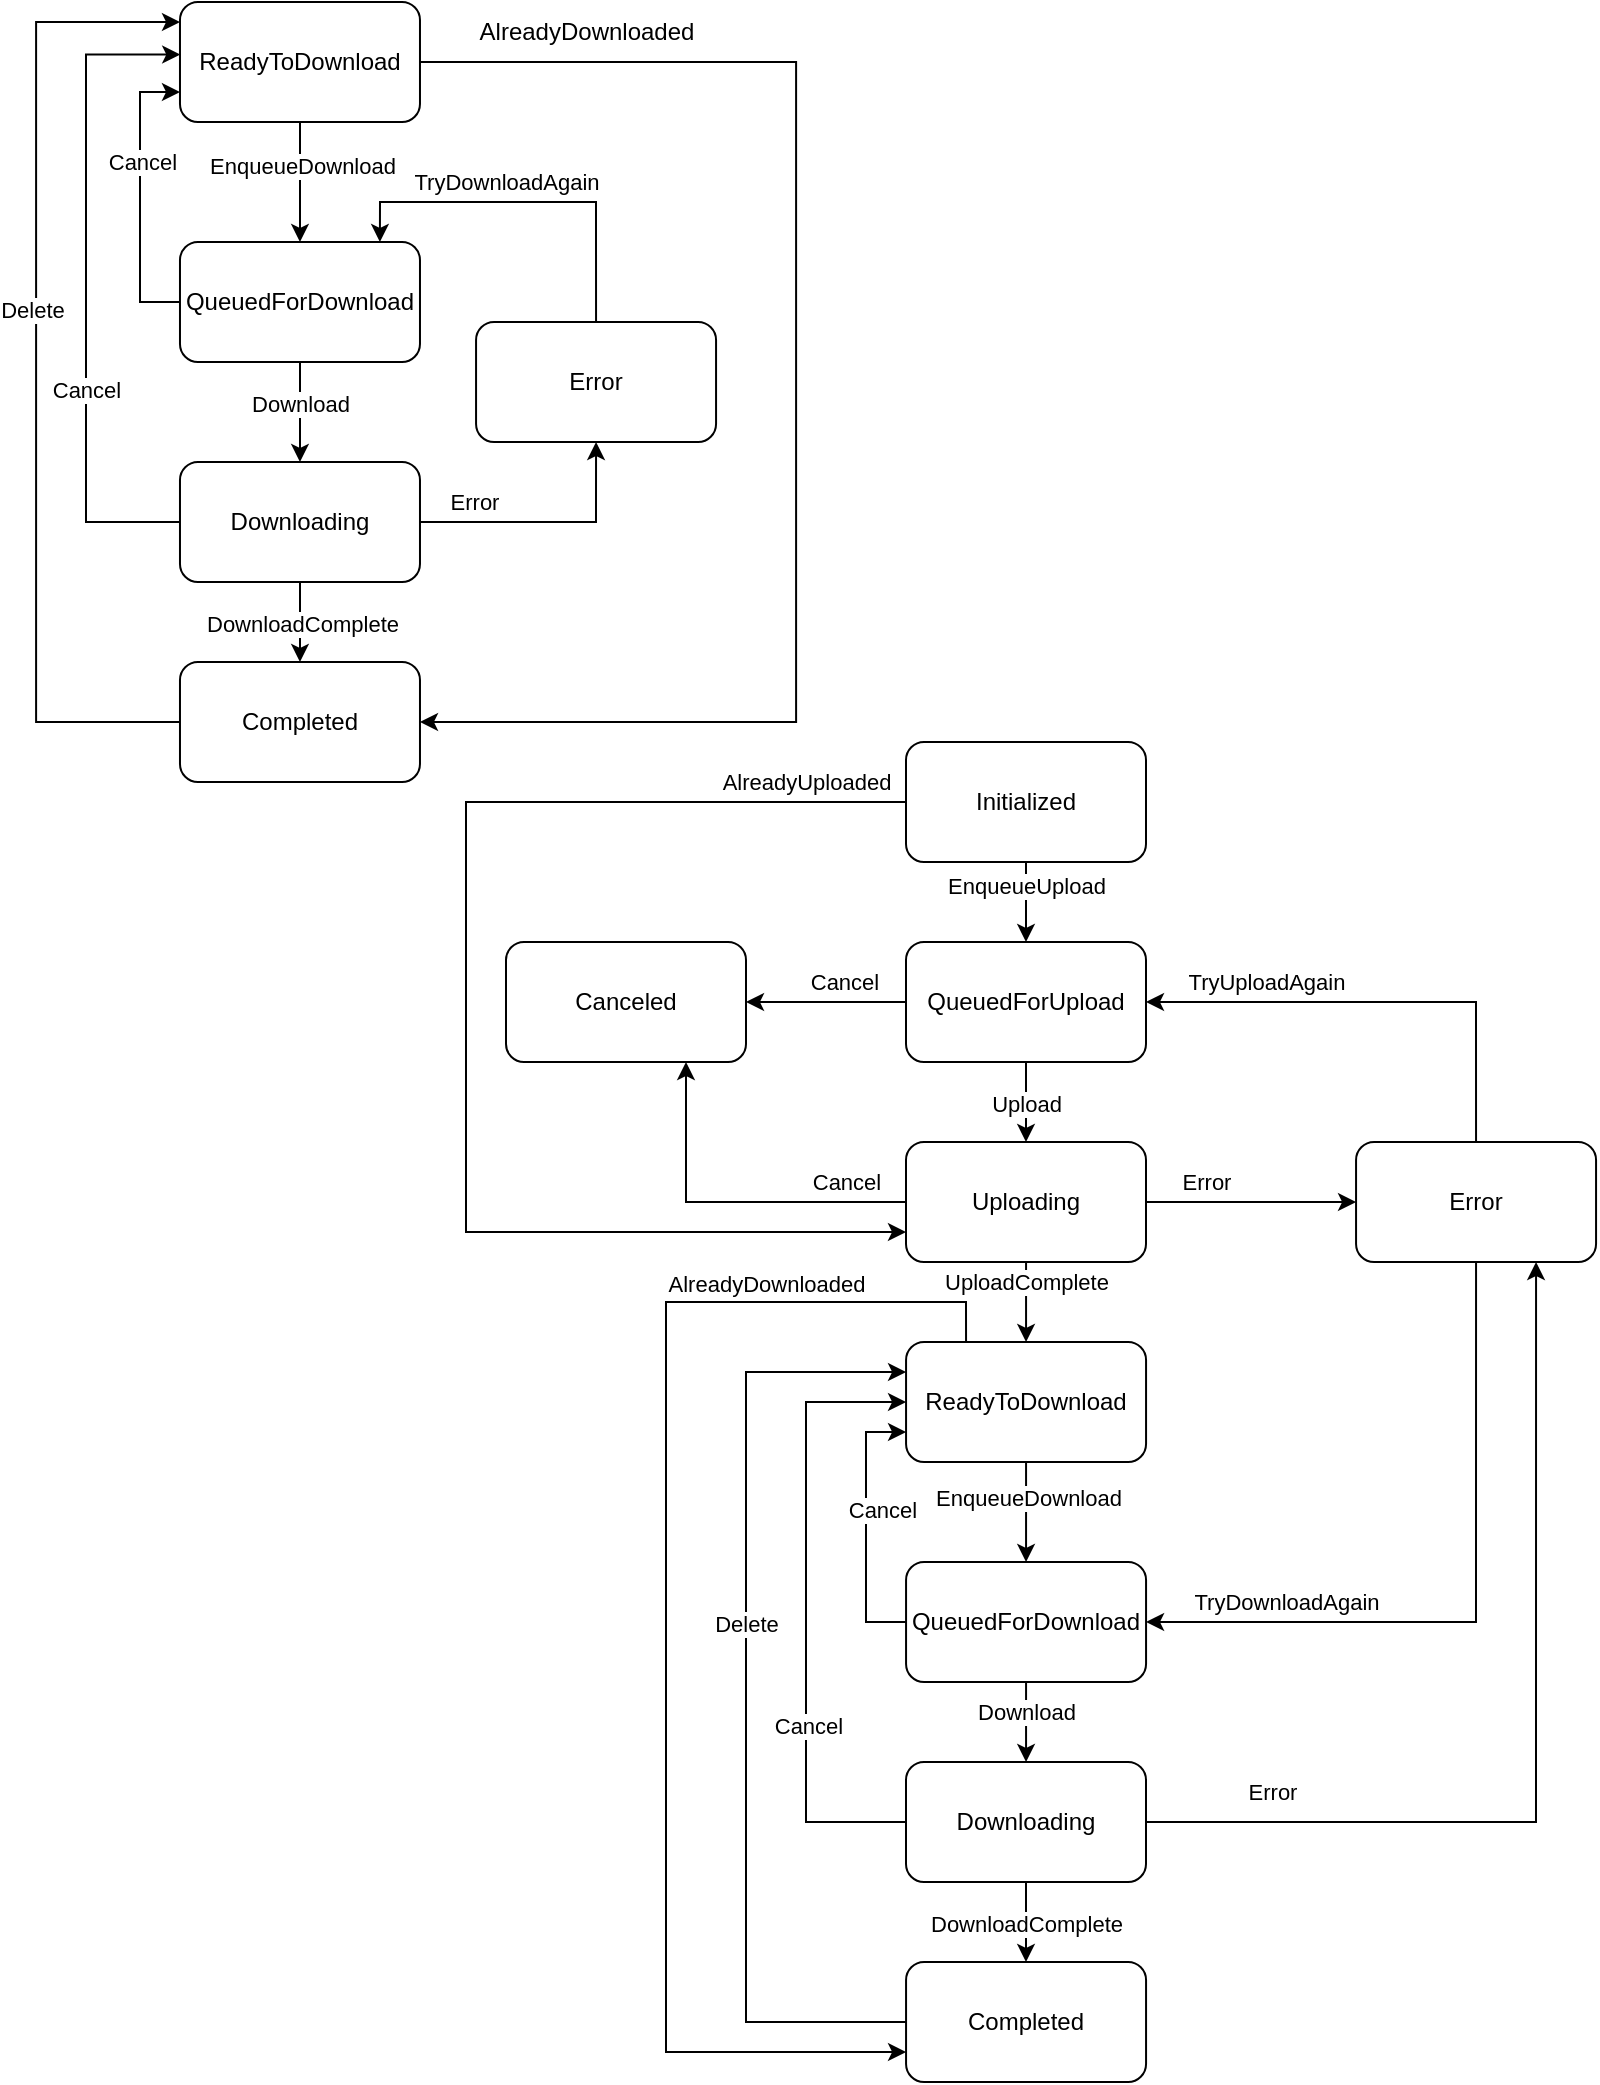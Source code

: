 <mxfile version="20.5.1" type="github">
  <diagram id="32U8eM802ad70G1T83tJ" name="Page-1">
    <mxGraphModel dx="992" dy="1885" grid="1" gridSize="10" guides="1" tooltips="1" connect="1" arrows="1" fold="1" page="1" pageScale="1" pageWidth="850" pageHeight="1100" math="0" shadow="0">
      <root>
        <mxCell id="0" />
        <mxCell id="1" parent="0" />
        <mxCell id="GUVT5bT9iIzlpzMXZ2RR-25" value="Inbound" parent="0" />
        <mxCell id="GUVT5bT9iIzlpzMXZ2RR-27" value="" style="edgeStyle=orthogonalEdgeStyle;rounded=0;orthogonalLoop=1;jettySize=auto;html=1;" parent="GUVT5bT9iIzlpzMXZ2RR-25" source="GUVT5bT9iIzlpzMXZ2RR-29" target="GUVT5bT9iIzlpzMXZ2RR-34" edge="1">
          <mxGeometry relative="1" as="geometry" />
        </mxCell>
        <mxCell id="GUVT5bT9iIzlpzMXZ2RR-28" value="EnqueueDownload" style="edgeLabel;html=1;align=center;verticalAlign=middle;resizable=0;points=[];" parent="GUVT5bT9iIzlpzMXZ2RR-27" vertex="1" connectable="0">
          <mxGeometry x="-0.29" y="1" relative="1" as="geometry">
            <mxPoint as="offset" />
          </mxGeometry>
        </mxCell>
        <mxCell id="GUVT5bT9iIzlpzMXZ2RR-78" style="edgeStyle=orthogonalEdgeStyle;rounded=0;orthogonalLoop=1;jettySize=auto;html=1;exitX=1;exitY=0.5;exitDx=0;exitDy=0;entryX=1;entryY=0.5;entryDx=0;entryDy=0;" parent="GUVT5bT9iIzlpzMXZ2RR-25" source="GUVT5bT9iIzlpzMXZ2RR-29" target="GUVT5bT9iIzlpzMXZ2RR-42" edge="1">
          <mxGeometry relative="1" as="geometry">
            <Array as="points">
              <mxPoint x="425.03" y="70" />
              <mxPoint x="425.03" y="400" />
            </Array>
          </mxGeometry>
        </mxCell>
        <mxCell id="GUVT5bT9iIzlpzMXZ2RR-29" value="ReadyToDownload" style="rounded=1;whiteSpace=wrap;html=1;" parent="GUVT5bT9iIzlpzMXZ2RR-25" vertex="1">
          <mxGeometry x="116.99" y="40" width="120" height="60" as="geometry" />
        </mxCell>
        <mxCell id="GUVT5bT9iIzlpzMXZ2RR-30" value="" style="edgeStyle=orthogonalEdgeStyle;rounded=0;orthogonalLoop=1;jettySize=auto;html=1;" parent="GUVT5bT9iIzlpzMXZ2RR-25" source="GUVT5bT9iIzlpzMXZ2RR-34" target="GUVT5bT9iIzlpzMXZ2RR-39" edge="1">
          <mxGeometry relative="1" as="geometry" />
        </mxCell>
        <mxCell id="GUVT5bT9iIzlpzMXZ2RR-31" value="Download" style="edgeLabel;html=1;align=center;verticalAlign=middle;resizable=0;points=[];" parent="GUVT5bT9iIzlpzMXZ2RR-30" vertex="1" connectable="0">
          <mxGeometry x="0.272" y="1" relative="1" as="geometry">
            <mxPoint x="-1" y="-11" as="offset" />
          </mxGeometry>
        </mxCell>
        <mxCell id="wKQMWwQcLif5Yqx3bAVA-6" style="edgeStyle=orthogonalEdgeStyle;rounded=0;orthogonalLoop=1;jettySize=auto;html=1;exitX=0;exitY=0.5;exitDx=0;exitDy=0;entryX=0;entryY=0.75;entryDx=0;entryDy=0;" edge="1" parent="GUVT5bT9iIzlpzMXZ2RR-25" source="GUVT5bT9iIzlpzMXZ2RR-34" target="GUVT5bT9iIzlpzMXZ2RR-29">
          <mxGeometry relative="1" as="geometry" />
        </mxCell>
        <mxCell id="wKQMWwQcLif5Yqx3bAVA-9" value="Cancel" style="edgeLabel;html=1;align=center;verticalAlign=middle;resizable=0;points=[];" vertex="1" connectable="0" parent="wKQMWwQcLif5Yqx3bAVA-6">
          <mxGeometry x="0.246" y="-1" relative="1" as="geometry">
            <mxPoint as="offset" />
          </mxGeometry>
        </mxCell>
        <mxCell id="GUVT5bT9iIzlpzMXZ2RR-34" value="QueuedForDownload" style="rounded=1;whiteSpace=wrap;html=1;" parent="GUVT5bT9iIzlpzMXZ2RR-25" vertex="1">
          <mxGeometry x="116.99" y="160" width="120" height="60" as="geometry" />
        </mxCell>
        <mxCell id="GUVT5bT9iIzlpzMXZ2RR-35" value="" style="edgeStyle=orthogonalEdgeStyle;rounded=0;orthogonalLoop=1;jettySize=auto;html=1;" parent="GUVT5bT9iIzlpzMXZ2RR-25" source="GUVT5bT9iIzlpzMXZ2RR-39" target="GUVT5bT9iIzlpzMXZ2RR-42" edge="1">
          <mxGeometry relative="1" as="geometry" />
        </mxCell>
        <mxCell id="GUVT5bT9iIzlpzMXZ2RR-36" value="DownloadComplete" style="edgeLabel;html=1;align=center;verticalAlign=middle;resizable=0;points=[];" parent="GUVT5bT9iIzlpzMXZ2RR-35" vertex="1" connectable="0">
          <mxGeometry x="0.231" y="1" relative="1" as="geometry">
            <mxPoint y="-4" as="offset" />
          </mxGeometry>
        </mxCell>
        <mxCell id="GUVT5bT9iIzlpzMXZ2RR-37" style="edgeStyle=orthogonalEdgeStyle;rounded=0;orthogonalLoop=1;jettySize=auto;html=1;exitX=1;exitY=0.5;exitDx=0;exitDy=0;entryX=0.5;entryY=1;entryDx=0;entryDy=0;" parent="GUVT5bT9iIzlpzMXZ2RR-25" source="GUVT5bT9iIzlpzMXZ2RR-39" target="GUVT5bT9iIzlpzMXZ2RR-45" edge="1">
          <mxGeometry relative="1" as="geometry" />
        </mxCell>
        <mxCell id="GUVT5bT9iIzlpzMXZ2RR-38" value="Error" style="edgeLabel;html=1;align=center;verticalAlign=middle;resizable=0;points=[];" parent="GUVT5bT9iIzlpzMXZ2RR-37" vertex="1" connectable="0">
          <mxGeometry x="-0.152" y="1" relative="1" as="geometry">
            <mxPoint x="-28" y="-9" as="offset" />
          </mxGeometry>
        </mxCell>
        <mxCell id="wKQMWwQcLif5Yqx3bAVA-7" style="edgeStyle=orthogonalEdgeStyle;rounded=0;orthogonalLoop=1;jettySize=auto;html=1;exitX=0;exitY=0.5;exitDx=0;exitDy=0;entryX=0.001;entryY=0.438;entryDx=0;entryDy=0;entryPerimeter=0;" edge="1" parent="GUVT5bT9iIzlpzMXZ2RR-25" source="GUVT5bT9iIzlpzMXZ2RR-39" target="GUVT5bT9iIzlpzMXZ2RR-29">
          <mxGeometry relative="1" as="geometry">
            <Array as="points">
              <mxPoint x="70" y="300" />
              <mxPoint x="70" y="66" />
            </Array>
          </mxGeometry>
        </mxCell>
        <mxCell id="wKQMWwQcLif5Yqx3bAVA-8" value="Cancel" style="edgeLabel;html=1;align=center;verticalAlign=middle;resizable=0;points=[];" vertex="1" connectable="0" parent="wKQMWwQcLif5Yqx3bAVA-7">
          <mxGeometry x="-0.309" relative="1" as="geometry">
            <mxPoint as="offset" />
          </mxGeometry>
        </mxCell>
        <mxCell id="GUVT5bT9iIzlpzMXZ2RR-39" value="Downloading" style="rounded=1;whiteSpace=wrap;html=1;" parent="GUVT5bT9iIzlpzMXZ2RR-25" vertex="1">
          <mxGeometry x="116.99" y="270" width="120" height="60" as="geometry" />
        </mxCell>
        <mxCell id="GUVT5bT9iIzlpzMXZ2RR-40" style="edgeStyle=orthogonalEdgeStyle;rounded=0;orthogonalLoop=1;jettySize=auto;html=1;exitX=0;exitY=0.5;exitDx=0;exitDy=0;" parent="GUVT5bT9iIzlpzMXZ2RR-25" source="GUVT5bT9iIzlpzMXZ2RR-42" edge="1">
          <mxGeometry relative="1" as="geometry">
            <mxPoint x="106.99" y="470" as="sourcePoint" />
            <mxPoint x="117.03" y="50" as="targetPoint" />
            <Array as="points">
              <mxPoint x="45.03" y="400" />
              <mxPoint x="45.03" y="50" />
              <mxPoint x="117.03" y="50" />
            </Array>
          </mxGeometry>
        </mxCell>
        <mxCell id="GUVT5bT9iIzlpzMXZ2RR-41" value="Delete" style="edgeLabel;html=1;align=center;verticalAlign=middle;resizable=0;points=[];" parent="GUVT5bT9iIzlpzMXZ2RR-40" vertex="1" connectable="0">
          <mxGeometry x="-0.154" y="2" relative="1" as="geometry">
            <mxPoint y="-69" as="offset" />
          </mxGeometry>
        </mxCell>
        <mxCell id="GUVT5bT9iIzlpzMXZ2RR-42" value="Completed" style="rounded=1;whiteSpace=wrap;html=1;" parent="GUVT5bT9iIzlpzMXZ2RR-25" vertex="1">
          <mxGeometry x="116.99" y="370" width="120" height="60" as="geometry" />
        </mxCell>
        <mxCell id="GUVT5bT9iIzlpzMXZ2RR-43" style="edgeStyle=orthogonalEdgeStyle;rounded=0;orthogonalLoop=1;jettySize=auto;html=1;entryX=0.833;entryY=0;entryDx=0;entryDy=0;entryPerimeter=0;exitX=0.5;exitY=0;exitDx=0;exitDy=0;" parent="GUVT5bT9iIzlpzMXZ2RR-25" source="GUVT5bT9iIzlpzMXZ2RR-45" target="GUVT5bT9iIzlpzMXZ2RR-34" edge="1">
          <mxGeometry relative="1" as="geometry">
            <mxPoint x="296.99" y="100" as="targetPoint" />
            <Array as="points">
              <mxPoint x="325.03" y="140" />
              <mxPoint x="217.03" y="140" />
            </Array>
            <mxPoint x="416.99" y="180" as="sourcePoint" />
          </mxGeometry>
        </mxCell>
        <mxCell id="GUVT5bT9iIzlpzMXZ2RR-44" value="TryDownloadAgain" style="edgeLabel;html=1;align=center;verticalAlign=middle;resizable=0;points=[];" parent="GUVT5bT9iIzlpzMXZ2RR-43" vertex="1" connectable="0">
          <mxGeometry x="0.356" y="1" relative="1" as="geometry">
            <mxPoint x="22" y="-11" as="offset" />
          </mxGeometry>
        </mxCell>
        <mxCell id="GUVT5bT9iIzlpzMXZ2RR-45" value="Error" style="rounded=1;whiteSpace=wrap;html=1;" parent="GUVT5bT9iIzlpzMXZ2RR-25" vertex="1">
          <mxGeometry x="265.03" y="200" width="120" height="60" as="geometry" />
        </mxCell>
        <mxCell id="wKQMWwQcLif5Yqx3bAVA-1" value="AlreadyDownloaded" style="text;html=1;align=center;verticalAlign=middle;resizable=0;points=[];autosize=1;strokeColor=none;fillColor=none;" vertex="1" parent="GUVT5bT9iIzlpzMXZ2RR-25">
          <mxGeometry x="255.03" y="40" width="130" height="30" as="geometry" />
        </mxCell>
        <mxCell id="wKQMWwQcLif5Yqx3bAVA-10" style="edgeStyle=orthogonalEdgeStyle;rounded=0;orthogonalLoop=1;jettySize=auto;html=1;exitX=0.5;exitY=1;exitDx=0;exitDy=0;entryX=0.5;entryY=0;entryDx=0;entryDy=0;" edge="1" parent="GUVT5bT9iIzlpzMXZ2RR-25" source="GUVT5bT9iIzlpzMXZ2RR-46" target="GUVT5bT9iIzlpzMXZ2RR-47">
          <mxGeometry relative="1" as="geometry" />
        </mxCell>
        <mxCell id="wKQMWwQcLif5Yqx3bAVA-11" value="Upload" style="edgeLabel;html=1;align=center;verticalAlign=middle;resizable=0;points=[];" vertex="1" connectable="0" parent="wKQMWwQcLif5Yqx3bAVA-10">
          <mxGeometry x="-0.432" relative="1" as="geometry">
            <mxPoint y="9" as="offset" />
          </mxGeometry>
        </mxCell>
        <mxCell id="wKQMWwQcLif5Yqx3bAVA-12" style="edgeStyle=orthogonalEdgeStyle;rounded=0;orthogonalLoop=1;jettySize=auto;html=1;exitX=0.25;exitY=0;exitDx=0;exitDy=0;entryX=0;entryY=0.75;entryDx=0;entryDy=0;" edge="1" parent="GUVT5bT9iIzlpzMXZ2RR-25" source="GUVT5bT9iIzlpzMXZ2RR-53" target="GUVT5bT9iIzlpzMXZ2RR-66">
          <mxGeometry relative="1" as="geometry">
            <Array as="points">
              <mxPoint x="510" y="690" />
              <mxPoint x="360" y="690" />
              <mxPoint x="360" y="1065" />
            </Array>
          </mxGeometry>
        </mxCell>
        <mxCell id="wKQMWwQcLif5Yqx3bAVA-13" value="AlreadyDownloaded" style="edgeLabel;html=1;align=center;verticalAlign=middle;resizable=0;points=[];" vertex="1" connectable="0" parent="wKQMWwQcLif5Yqx3bAVA-12">
          <mxGeometry x="0.141" y="-2" relative="1" as="geometry">
            <mxPoint x="52" y="-219" as="offset" />
          </mxGeometry>
        </mxCell>
        <mxCell id="GUVT5bT9iIzlpzMXZ2RR-26" value="Outbound" parent="0" />
        <mxCell id="wKQMWwQcLif5Yqx3bAVA-15" value="" style="edgeStyle=orthogonalEdgeStyle;rounded=0;orthogonalLoop=1;jettySize=auto;html=1;startArrow=classic;startFill=1;endArrow=none;endFill=0;" edge="1" parent="GUVT5bT9iIzlpzMXZ2RR-26" source="GUVT5bT9iIzlpzMXZ2RR-46" target="wKQMWwQcLif5Yqx3bAVA-14">
          <mxGeometry relative="1" as="geometry" />
        </mxCell>
        <mxCell id="wKQMWwQcLif5Yqx3bAVA-16" value="EnqueueUpload" style="edgeLabel;html=1;align=center;verticalAlign=middle;resizable=0;points=[];" vertex="1" connectable="0" parent="wKQMWwQcLif5Yqx3bAVA-15">
          <mxGeometry x="0.391" relative="1" as="geometry">
            <mxPoint as="offset" />
          </mxGeometry>
        </mxCell>
        <mxCell id="wKQMWwQcLif5Yqx3bAVA-18" value="" style="edgeStyle=orthogonalEdgeStyle;rounded=0;orthogonalLoop=1;jettySize=auto;html=1;startArrow=none;startFill=0;endArrow=classic;endFill=1;" edge="1" parent="GUVT5bT9iIzlpzMXZ2RR-26" source="GUVT5bT9iIzlpzMXZ2RR-46" target="wKQMWwQcLif5Yqx3bAVA-17">
          <mxGeometry relative="1" as="geometry" />
        </mxCell>
        <mxCell id="wKQMWwQcLif5Yqx3bAVA-19" value="Cancel" style="edgeLabel;html=1;align=center;verticalAlign=middle;resizable=0;points=[];" vertex="1" connectable="0" parent="wKQMWwQcLif5Yqx3bAVA-18">
          <mxGeometry x="-0.225" relative="1" as="geometry">
            <mxPoint y="-10" as="offset" />
          </mxGeometry>
        </mxCell>
        <mxCell id="GUVT5bT9iIzlpzMXZ2RR-46" value="QueuedForUpload" style="rounded=1;whiteSpace=wrap;html=1;" parent="GUVT5bT9iIzlpzMXZ2RR-26" vertex="1">
          <mxGeometry x="480" y="510" width="120" height="60" as="geometry" />
        </mxCell>
        <mxCell id="GUVT5bT9iIzlpzMXZ2RR-50" value="UploadComplete" style="edgeStyle=orthogonalEdgeStyle;rounded=0;orthogonalLoop=1;jettySize=auto;html=1;entryX=0.5;entryY=0;entryDx=0;entryDy=0;" parent="GUVT5bT9iIzlpzMXZ2RR-26" source="GUVT5bT9iIzlpzMXZ2RR-47" target="GUVT5bT9iIzlpzMXZ2RR-53" edge="1">
          <mxGeometry x="-0.5" relative="1" as="geometry">
            <mxPoint x="590" y="700" as="targetPoint" />
            <mxPoint as="offset" />
          </mxGeometry>
        </mxCell>
        <mxCell id="GUVT5bT9iIzlpzMXZ2RR-71" value="" style="edgeStyle=orthogonalEdgeStyle;rounded=0;orthogonalLoop=1;jettySize=auto;html=1;entryX=0;entryY=0.5;entryDx=0;entryDy=0;" parent="GUVT5bT9iIzlpzMXZ2RR-26" source="GUVT5bT9iIzlpzMXZ2RR-47" target="GUVT5bT9iIzlpzMXZ2RR-69" edge="1">
          <mxGeometry relative="1" as="geometry">
            <mxPoint x="680" y="640" as="targetPoint" />
            <Array as="points" />
          </mxGeometry>
        </mxCell>
        <mxCell id="GUVT5bT9iIzlpzMXZ2RR-77" value="Error" style="edgeLabel;html=1;align=center;verticalAlign=middle;resizable=0;points=[];" parent="GUVT5bT9iIzlpzMXZ2RR-71" vertex="1" connectable="0">
          <mxGeometry x="-0.67" y="-1" relative="1" as="geometry">
            <mxPoint x="12" y="-11" as="offset" />
          </mxGeometry>
        </mxCell>
        <mxCell id="wKQMWwQcLif5Yqx3bAVA-20" style="edgeStyle=orthogonalEdgeStyle;rounded=0;orthogonalLoop=1;jettySize=auto;html=1;entryX=0.75;entryY=1;entryDx=0;entryDy=0;startArrow=none;startFill=0;endArrow=classic;endFill=1;" edge="1" parent="GUVT5bT9iIzlpzMXZ2RR-26" source="GUVT5bT9iIzlpzMXZ2RR-47" target="wKQMWwQcLif5Yqx3bAVA-17">
          <mxGeometry relative="1" as="geometry" />
        </mxCell>
        <mxCell id="wKQMWwQcLif5Yqx3bAVA-21" value="Cancel" style="edgeLabel;html=1;align=center;verticalAlign=middle;resizable=0;points=[];" vertex="1" connectable="0" parent="wKQMWwQcLif5Yqx3bAVA-20">
          <mxGeometry x="-0.59" relative="1" as="geometry">
            <mxPoint x="7" y="-10" as="offset" />
          </mxGeometry>
        </mxCell>
        <mxCell id="GUVT5bT9iIzlpzMXZ2RR-47" value="Uploading" style="rounded=1;whiteSpace=wrap;html=1;" parent="GUVT5bT9iIzlpzMXZ2RR-26" vertex="1">
          <mxGeometry x="480" y="610" width="120" height="60" as="geometry" />
        </mxCell>
        <mxCell id="GUVT5bT9iIzlpzMXZ2RR-51" value="" style="edgeStyle=orthogonalEdgeStyle;rounded=0;orthogonalLoop=1;jettySize=auto;html=1;" parent="GUVT5bT9iIzlpzMXZ2RR-26" source="GUVT5bT9iIzlpzMXZ2RR-53" target="GUVT5bT9iIzlpzMXZ2RR-58" edge="1">
          <mxGeometry relative="1" as="geometry" />
        </mxCell>
        <mxCell id="GUVT5bT9iIzlpzMXZ2RR-52" value="EnqueueDownload" style="edgeLabel;html=1;align=center;verticalAlign=middle;resizable=0;points=[];" parent="GUVT5bT9iIzlpzMXZ2RR-51" vertex="1" connectable="0">
          <mxGeometry x="-0.29" y="1" relative="1" as="geometry">
            <mxPoint as="offset" />
          </mxGeometry>
        </mxCell>
        <mxCell id="GUVT5bT9iIzlpzMXZ2RR-53" value="ReadyToDownload" style="rounded=1;whiteSpace=wrap;html=1;" parent="GUVT5bT9iIzlpzMXZ2RR-26" vertex="1">
          <mxGeometry x="480.03" y="710" width="120" height="60" as="geometry" />
        </mxCell>
        <mxCell id="GUVT5bT9iIzlpzMXZ2RR-54" value="" style="edgeStyle=orthogonalEdgeStyle;rounded=0;orthogonalLoop=1;jettySize=auto;html=1;" parent="GUVT5bT9iIzlpzMXZ2RR-26" source="GUVT5bT9iIzlpzMXZ2RR-58" target="GUVT5bT9iIzlpzMXZ2RR-63" edge="1">
          <mxGeometry relative="1" as="geometry" />
        </mxCell>
        <mxCell id="GUVT5bT9iIzlpzMXZ2RR-55" value="Download" style="edgeLabel;html=1;align=center;verticalAlign=middle;resizable=0;points=[];" parent="GUVT5bT9iIzlpzMXZ2RR-54" vertex="1" connectable="0">
          <mxGeometry x="0.272" y="1" relative="1" as="geometry">
            <mxPoint x="-1" y="-11" as="offset" />
          </mxGeometry>
        </mxCell>
        <mxCell id="GUVT5bT9iIzlpzMXZ2RR-58" value="QueuedForDownload" style="rounded=1;whiteSpace=wrap;html=1;" parent="GUVT5bT9iIzlpzMXZ2RR-26" vertex="1">
          <mxGeometry x="480.03" y="820" width="120" height="60" as="geometry" />
        </mxCell>
        <mxCell id="GUVT5bT9iIzlpzMXZ2RR-59" value="" style="edgeStyle=orthogonalEdgeStyle;rounded=0;orthogonalLoop=1;jettySize=auto;html=1;" parent="GUVT5bT9iIzlpzMXZ2RR-26" source="GUVT5bT9iIzlpzMXZ2RR-63" target="GUVT5bT9iIzlpzMXZ2RR-66" edge="1">
          <mxGeometry relative="1" as="geometry" />
        </mxCell>
        <mxCell id="GUVT5bT9iIzlpzMXZ2RR-60" value="DownloadComplete" style="edgeLabel;html=1;align=center;verticalAlign=middle;resizable=0;points=[];" parent="GUVT5bT9iIzlpzMXZ2RR-59" vertex="1" connectable="0">
          <mxGeometry x="0.231" y="1" relative="1" as="geometry">
            <mxPoint x="-1" y="-4" as="offset" />
          </mxGeometry>
        </mxCell>
        <mxCell id="GUVT5bT9iIzlpzMXZ2RR-61" style="edgeStyle=orthogonalEdgeStyle;rounded=0;orthogonalLoop=1;jettySize=auto;html=1;exitX=1;exitY=0.5;exitDx=0;exitDy=0;entryX=0.75;entryY=1;entryDx=0;entryDy=0;" parent="GUVT5bT9iIzlpzMXZ2RR-26" source="GUVT5bT9iIzlpzMXZ2RR-63" edge="1" target="GUVT5bT9iIzlpzMXZ2RR-69">
          <mxGeometry relative="1" as="geometry">
            <mxPoint x="640" y="960.0" as="sourcePoint" />
            <mxPoint x="800" y="770" as="targetPoint" />
          </mxGeometry>
        </mxCell>
        <mxCell id="GUVT5bT9iIzlpzMXZ2RR-62" value="Error" style="edgeLabel;html=1;align=center;verticalAlign=middle;resizable=0;points=[];" parent="GUVT5bT9iIzlpzMXZ2RR-61" vertex="1" connectable="0">
          <mxGeometry x="-0.152" y="1" relative="1" as="geometry">
            <mxPoint x="-131" y="-9" as="offset" />
          </mxGeometry>
        </mxCell>
        <mxCell id="GUVT5bT9iIzlpzMXZ2RR-63" value="Downloading" style="rounded=1;whiteSpace=wrap;html=1;" parent="GUVT5bT9iIzlpzMXZ2RR-26" vertex="1">
          <mxGeometry x="480" y="920" width="120" height="60" as="geometry" />
        </mxCell>
        <mxCell id="GUVT5bT9iIzlpzMXZ2RR-64" style="edgeStyle=orthogonalEdgeStyle;rounded=0;orthogonalLoop=1;jettySize=auto;html=1;exitX=0;exitY=0.5;exitDx=0;exitDy=0;entryX=0;entryY=0.25;entryDx=0;entryDy=0;" parent="GUVT5bT9iIzlpzMXZ2RR-26" source="GUVT5bT9iIzlpzMXZ2RR-66" target="GUVT5bT9iIzlpzMXZ2RR-53" edge="1">
          <mxGeometry relative="1" as="geometry">
            <mxPoint x="470.03" y="1140" as="sourcePoint" />
            <mxPoint x="470.03" y="720" as="targetPoint" />
            <Array as="points">
              <mxPoint x="400" y="1050" />
              <mxPoint x="400" y="725" />
            </Array>
          </mxGeometry>
        </mxCell>
        <mxCell id="GUVT5bT9iIzlpzMXZ2RR-65" value="Delete" style="edgeLabel;html=1;align=center;verticalAlign=middle;resizable=0;points=[];" parent="GUVT5bT9iIzlpzMXZ2RR-64" vertex="1" connectable="0">
          <mxGeometry x="-0.154" y="2" relative="1" as="geometry">
            <mxPoint x="2" y="-74" as="offset" />
          </mxGeometry>
        </mxCell>
        <mxCell id="GUVT5bT9iIzlpzMXZ2RR-66" value="Completed" style="rounded=1;whiteSpace=wrap;html=1;" parent="GUVT5bT9iIzlpzMXZ2RR-26" vertex="1">
          <mxGeometry x="480.03" y="1020" width="120" height="60" as="geometry" />
        </mxCell>
        <mxCell id="GUVT5bT9iIzlpzMXZ2RR-67" style="edgeStyle=orthogonalEdgeStyle;rounded=0;orthogonalLoop=1;jettySize=auto;html=1;entryX=1;entryY=0.5;entryDx=0;entryDy=0;exitX=0.5;exitY=1;exitDx=0;exitDy=0;" parent="GUVT5bT9iIzlpzMXZ2RR-26" source="GUVT5bT9iIzlpzMXZ2RR-69" target="GUVT5bT9iIzlpzMXZ2RR-58" edge="1">
          <mxGeometry relative="1" as="geometry">
            <mxPoint x="660.03" y="770" as="targetPoint" />
            <Array as="points">
              <mxPoint x="765" y="850" />
            </Array>
            <mxPoint x="780.03" y="850" as="sourcePoint" />
          </mxGeometry>
        </mxCell>
        <mxCell id="GUVT5bT9iIzlpzMXZ2RR-68" value="TryDownloadAgain" style="edgeLabel;html=1;align=center;verticalAlign=middle;resizable=0;points=[];" parent="GUVT5bT9iIzlpzMXZ2RR-67" vertex="1" connectable="0">
          <mxGeometry x="0.356" y="1" relative="1" as="geometry">
            <mxPoint x="-41" y="-11" as="offset" />
          </mxGeometry>
        </mxCell>
        <mxCell id="GUVT5bT9iIzlpzMXZ2RR-69" value="Error" style="rounded=1;whiteSpace=wrap;html=1;" parent="GUVT5bT9iIzlpzMXZ2RR-26" vertex="1">
          <mxGeometry x="705.03" y="610" width="120" height="60" as="geometry" />
        </mxCell>
        <mxCell id="GUVT5bT9iIzlpzMXZ2RR-75" style="edgeStyle=orthogonalEdgeStyle;rounded=0;orthogonalLoop=1;jettySize=auto;html=1;exitX=0.5;exitY=0;exitDx=0;exitDy=0;entryX=1;entryY=0.5;entryDx=0;entryDy=0;" parent="GUVT5bT9iIzlpzMXZ2RR-26" source="GUVT5bT9iIzlpzMXZ2RR-69" target="GUVT5bT9iIzlpzMXZ2RR-46" edge="1">
          <mxGeometry relative="1" as="geometry">
            <mxPoint x="705.03" y="460" as="sourcePoint" />
            <mxPoint x="765" y="400" as="targetPoint" />
          </mxGeometry>
        </mxCell>
        <mxCell id="GUVT5bT9iIzlpzMXZ2RR-76" value="TryUploadAgain" style="edgeLabel;html=1;align=center;verticalAlign=middle;resizable=0;points=[];" parent="GUVT5bT9iIzlpzMXZ2RR-75" vertex="1" connectable="0">
          <mxGeometry x="-0.5" y="-2" relative="1" as="geometry">
            <mxPoint x="-107" y="-21" as="offset" />
          </mxGeometry>
        </mxCell>
        <mxCell id="wKQMWwQcLif5Yqx3bAVA-2" style="edgeStyle=orthogonalEdgeStyle;rounded=0;orthogonalLoop=1;jettySize=auto;html=1;entryX=0;entryY=0.75;entryDx=0;entryDy=0;" edge="1" parent="GUVT5bT9iIzlpzMXZ2RR-26" target="GUVT5bT9iIzlpzMXZ2RR-53">
          <mxGeometry relative="1" as="geometry">
            <mxPoint x="480" y="850" as="sourcePoint" />
            <mxPoint x="444.99" y="735" as="targetPoint" />
            <Array as="points">
              <mxPoint x="460" y="850" />
              <mxPoint x="460" y="755" />
            </Array>
          </mxGeometry>
        </mxCell>
        <mxCell id="wKQMWwQcLif5Yqx3bAVA-3" value="Cancel" style="edgeLabel;html=1;align=center;verticalAlign=middle;resizable=0;points=[];" vertex="1" connectable="0" parent="wKQMWwQcLif5Yqx3bAVA-2">
          <mxGeometry x="-0.155" y="1" relative="1" as="geometry">
            <mxPoint x="9" y="-19" as="offset" />
          </mxGeometry>
        </mxCell>
        <mxCell id="wKQMWwQcLif5Yqx3bAVA-4" style="edgeStyle=orthogonalEdgeStyle;rounded=0;orthogonalLoop=1;jettySize=auto;html=1;entryX=0;entryY=0.5;entryDx=0;entryDy=0;exitX=0;exitY=0.5;exitDx=0;exitDy=0;" edge="1" parent="GUVT5bT9iIzlpzMXZ2RR-26" source="GUVT5bT9iIzlpzMXZ2RR-63" target="GUVT5bT9iIzlpzMXZ2RR-53">
          <mxGeometry relative="1" as="geometry">
            <Array as="points">
              <mxPoint x="430" y="950" />
              <mxPoint x="430" y="740" />
            </Array>
            <mxPoint x="444.99" y="950" as="sourcePoint" />
            <mxPoint x="444.99" y="720" as="targetPoint" />
          </mxGeometry>
        </mxCell>
        <mxCell id="wKQMWwQcLif5Yqx3bAVA-5" value="Cancel" style="edgeLabel;html=1;align=center;verticalAlign=middle;resizable=0;points=[];" vertex="1" connectable="0" parent="wKQMWwQcLif5Yqx3bAVA-4">
          <mxGeometry x="-0.366" y="-1" relative="1" as="geometry">
            <mxPoint as="offset" />
          </mxGeometry>
        </mxCell>
        <mxCell id="wKQMWwQcLif5Yqx3bAVA-22" style="edgeStyle=orthogonalEdgeStyle;rounded=0;orthogonalLoop=1;jettySize=auto;html=1;exitX=0;exitY=0.5;exitDx=0;exitDy=0;entryX=0;entryY=0.75;entryDx=0;entryDy=0;startArrow=none;startFill=0;endArrow=classic;endFill=1;" edge="1" parent="GUVT5bT9iIzlpzMXZ2RR-26" source="wKQMWwQcLif5Yqx3bAVA-14" target="GUVT5bT9iIzlpzMXZ2RR-47">
          <mxGeometry relative="1" as="geometry">
            <Array as="points">
              <mxPoint x="260" y="440" />
              <mxPoint x="260" y="655" />
            </Array>
          </mxGeometry>
        </mxCell>
        <mxCell id="wKQMWwQcLif5Yqx3bAVA-23" value="AlreadyUploaded" style="edgeLabel;html=1;align=center;verticalAlign=middle;resizable=0;points=[];" vertex="1" connectable="0" parent="wKQMWwQcLif5Yqx3bAVA-22">
          <mxGeometry x="-0.715" y="-2" relative="1" as="geometry">
            <mxPoint x="43" y="-8" as="offset" />
          </mxGeometry>
        </mxCell>
        <mxCell id="wKQMWwQcLif5Yqx3bAVA-14" value="Initialized" style="rounded=1;whiteSpace=wrap;html=1;" vertex="1" parent="GUVT5bT9iIzlpzMXZ2RR-26">
          <mxGeometry x="480" y="410" width="120" height="60" as="geometry" />
        </mxCell>
        <mxCell id="wKQMWwQcLif5Yqx3bAVA-17" value="Canceled" style="rounded=1;whiteSpace=wrap;html=1;" vertex="1" parent="GUVT5bT9iIzlpzMXZ2RR-26">
          <mxGeometry x="280" y="510" width="120" height="60" as="geometry" />
        </mxCell>
      </root>
    </mxGraphModel>
  </diagram>
</mxfile>
